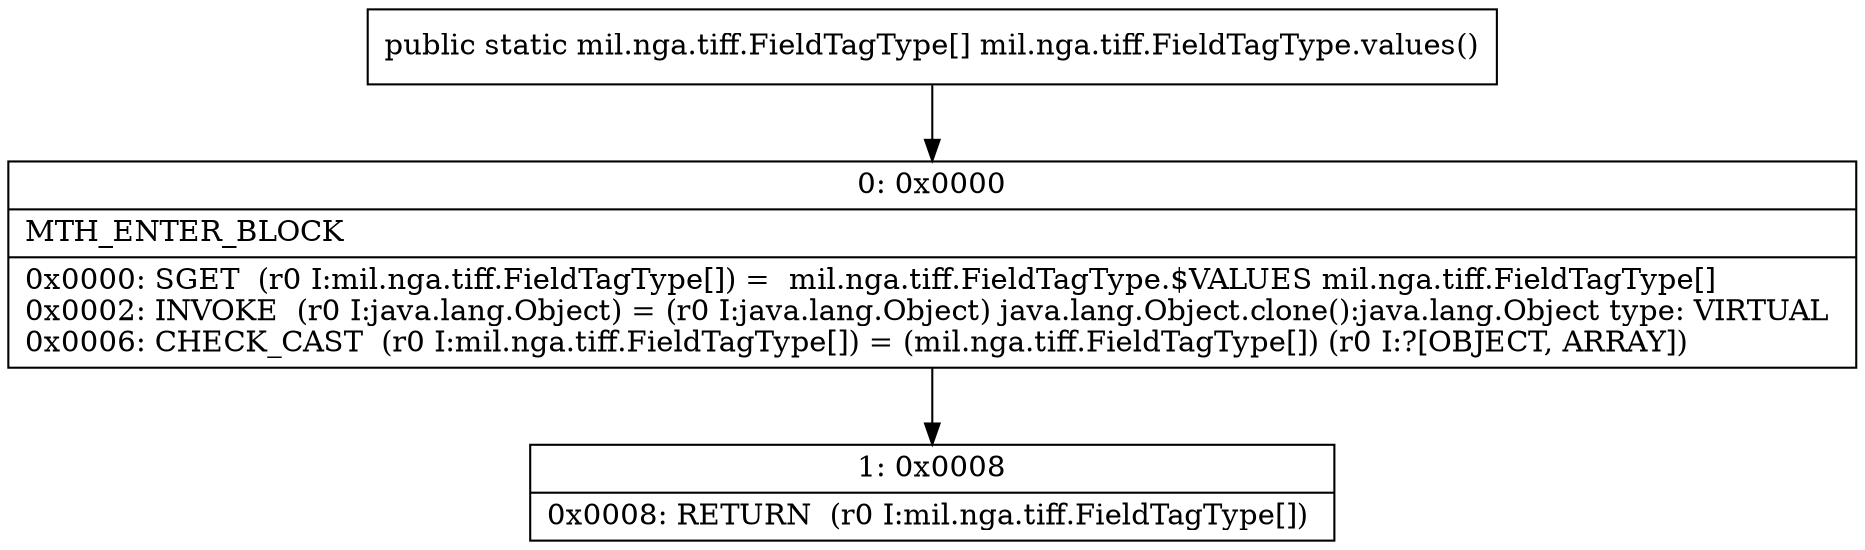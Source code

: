 digraph "CFG formil.nga.tiff.FieldTagType.values()[Lmil\/nga\/tiff\/FieldTagType;" {
Node_0 [shape=record,label="{0\:\ 0x0000|MTH_ENTER_BLOCK\l|0x0000: SGET  (r0 I:mil.nga.tiff.FieldTagType[]) =  mil.nga.tiff.FieldTagType.$VALUES mil.nga.tiff.FieldTagType[] \l0x0002: INVOKE  (r0 I:java.lang.Object) = (r0 I:java.lang.Object) java.lang.Object.clone():java.lang.Object type: VIRTUAL \l0x0006: CHECK_CAST  (r0 I:mil.nga.tiff.FieldTagType[]) = (mil.nga.tiff.FieldTagType[]) (r0 I:?[OBJECT, ARRAY]) \l}"];
Node_1 [shape=record,label="{1\:\ 0x0008|0x0008: RETURN  (r0 I:mil.nga.tiff.FieldTagType[]) \l}"];
MethodNode[shape=record,label="{public static mil.nga.tiff.FieldTagType[] mil.nga.tiff.FieldTagType.values() }"];
MethodNode -> Node_0;
Node_0 -> Node_1;
}

